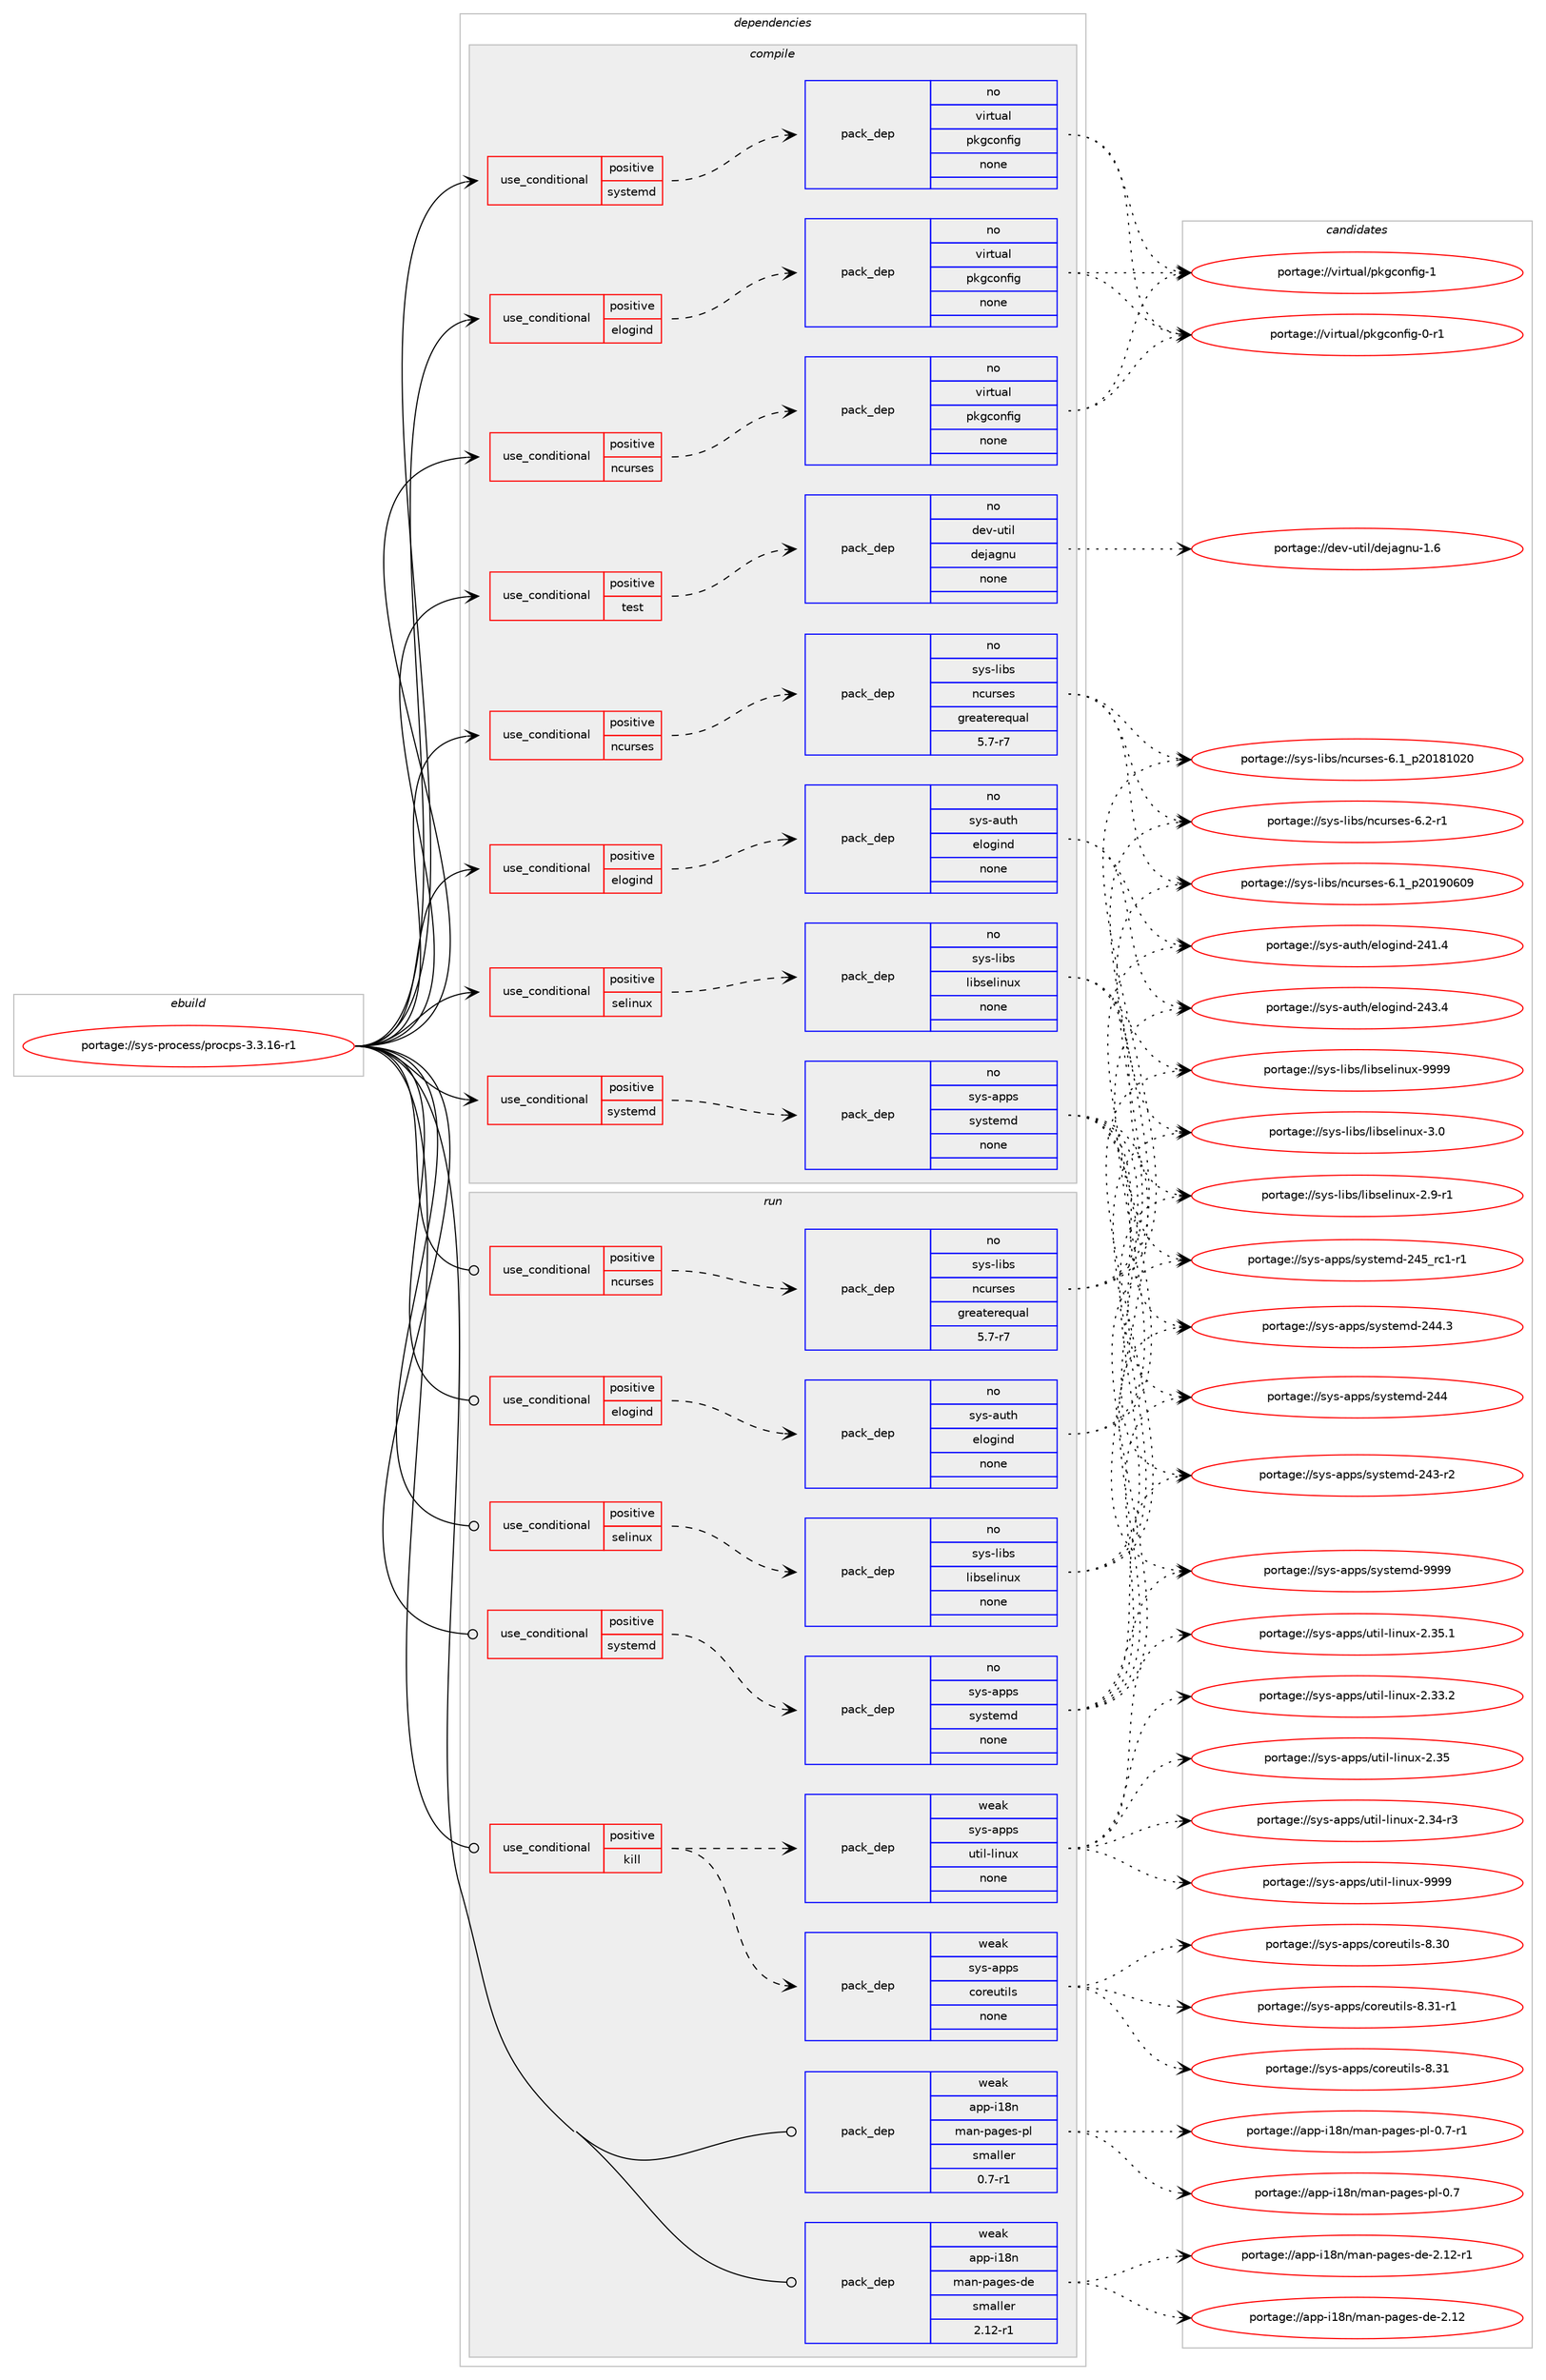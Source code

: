 digraph prolog {

# *************
# Graph options
# *************

newrank=true;
concentrate=true;
compound=true;
graph [rankdir=LR,fontname=Helvetica,fontsize=10,ranksep=1.5];#, ranksep=2.5, nodesep=0.2];
edge  [arrowhead=vee];
node  [fontname=Helvetica,fontsize=10];

# **********
# The ebuild
# **********

subgraph cluster_leftcol {
color=gray;
rank=same;
label=<<i>ebuild</i>>;
id [label="portage://sys-process/procps-3.3.16-r1", color=red, width=4, href="../sys-process/procps-3.3.16-r1.svg"];
}

# ****************
# The dependencies
# ****************

subgraph cluster_midcol {
color=gray;
label=<<i>dependencies</i>>;
subgraph cluster_compile {
fillcolor="#eeeeee";
style=filled;
label=<<i>compile</i>>;
subgraph cond5213 {
dependency29931 [label=<<TABLE BORDER="0" CELLBORDER="1" CELLSPACING="0" CELLPADDING="4"><TR><TD ROWSPAN="3" CELLPADDING="10">use_conditional</TD></TR><TR><TD>positive</TD></TR><TR><TD>elogind</TD></TR></TABLE>>, shape=none, color=red];
subgraph pack23969 {
dependency29932 [label=<<TABLE BORDER="0" CELLBORDER="1" CELLSPACING="0" CELLPADDING="4" WIDTH="220"><TR><TD ROWSPAN="6" CELLPADDING="30">pack_dep</TD></TR><TR><TD WIDTH="110">no</TD></TR><TR><TD>sys-auth</TD></TR><TR><TD>elogind</TD></TR><TR><TD>none</TD></TR><TR><TD></TD></TR></TABLE>>, shape=none, color=blue];
}
dependency29931:e -> dependency29932:w [weight=20,style="dashed",arrowhead="vee"];
}
id:e -> dependency29931:w [weight=20,style="solid",arrowhead="vee"];
subgraph cond5214 {
dependency29933 [label=<<TABLE BORDER="0" CELLBORDER="1" CELLSPACING="0" CELLPADDING="4"><TR><TD ROWSPAN="3" CELLPADDING="10">use_conditional</TD></TR><TR><TD>positive</TD></TR><TR><TD>elogind</TD></TR></TABLE>>, shape=none, color=red];
subgraph pack23970 {
dependency29934 [label=<<TABLE BORDER="0" CELLBORDER="1" CELLSPACING="0" CELLPADDING="4" WIDTH="220"><TR><TD ROWSPAN="6" CELLPADDING="30">pack_dep</TD></TR><TR><TD WIDTH="110">no</TD></TR><TR><TD>virtual</TD></TR><TR><TD>pkgconfig</TD></TR><TR><TD>none</TD></TR><TR><TD></TD></TR></TABLE>>, shape=none, color=blue];
}
dependency29933:e -> dependency29934:w [weight=20,style="dashed",arrowhead="vee"];
}
id:e -> dependency29933:w [weight=20,style="solid",arrowhead="vee"];
subgraph cond5215 {
dependency29935 [label=<<TABLE BORDER="0" CELLBORDER="1" CELLSPACING="0" CELLPADDING="4"><TR><TD ROWSPAN="3" CELLPADDING="10">use_conditional</TD></TR><TR><TD>positive</TD></TR><TR><TD>ncurses</TD></TR></TABLE>>, shape=none, color=red];
subgraph pack23971 {
dependency29936 [label=<<TABLE BORDER="0" CELLBORDER="1" CELLSPACING="0" CELLPADDING="4" WIDTH="220"><TR><TD ROWSPAN="6" CELLPADDING="30">pack_dep</TD></TR><TR><TD WIDTH="110">no</TD></TR><TR><TD>sys-libs</TD></TR><TR><TD>ncurses</TD></TR><TR><TD>greaterequal</TD></TR><TR><TD>5.7-r7</TD></TR></TABLE>>, shape=none, color=blue];
}
dependency29935:e -> dependency29936:w [weight=20,style="dashed",arrowhead="vee"];
}
id:e -> dependency29935:w [weight=20,style="solid",arrowhead="vee"];
subgraph cond5216 {
dependency29937 [label=<<TABLE BORDER="0" CELLBORDER="1" CELLSPACING="0" CELLPADDING="4"><TR><TD ROWSPAN="3" CELLPADDING="10">use_conditional</TD></TR><TR><TD>positive</TD></TR><TR><TD>ncurses</TD></TR></TABLE>>, shape=none, color=red];
subgraph pack23972 {
dependency29938 [label=<<TABLE BORDER="0" CELLBORDER="1" CELLSPACING="0" CELLPADDING="4" WIDTH="220"><TR><TD ROWSPAN="6" CELLPADDING="30">pack_dep</TD></TR><TR><TD WIDTH="110">no</TD></TR><TR><TD>virtual</TD></TR><TR><TD>pkgconfig</TD></TR><TR><TD>none</TD></TR><TR><TD></TD></TR></TABLE>>, shape=none, color=blue];
}
dependency29937:e -> dependency29938:w [weight=20,style="dashed",arrowhead="vee"];
}
id:e -> dependency29937:w [weight=20,style="solid",arrowhead="vee"];
subgraph cond5217 {
dependency29939 [label=<<TABLE BORDER="0" CELLBORDER="1" CELLSPACING="0" CELLPADDING="4"><TR><TD ROWSPAN="3" CELLPADDING="10">use_conditional</TD></TR><TR><TD>positive</TD></TR><TR><TD>selinux</TD></TR></TABLE>>, shape=none, color=red];
subgraph pack23973 {
dependency29940 [label=<<TABLE BORDER="0" CELLBORDER="1" CELLSPACING="0" CELLPADDING="4" WIDTH="220"><TR><TD ROWSPAN="6" CELLPADDING="30">pack_dep</TD></TR><TR><TD WIDTH="110">no</TD></TR><TR><TD>sys-libs</TD></TR><TR><TD>libselinux</TD></TR><TR><TD>none</TD></TR><TR><TD></TD></TR></TABLE>>, shape=none, color=blue];
}
dependency29939:e -> dependency29940:w [weight=20,style="dashed",arrowhead="vee"];
}
id:e -> dependency29939:w [weight=20,style="solid",arrowhead="vee"];
subgraph cond5218 {
dependency29941 [label=<<TABLE BORDER="0" CELLBORDER="1" CELLSPACING="0" CELLPADDING="4"><TR><TD ROWSPAN="3" CELLPADDING="10">use_conditional</TD></TR><TR><TD>positive</TD></TR><TR><TD>systemd</TD></TR></TABLE>>, shape=none, color=red];
subgraph pack23974 {
dependency29942 [label=<<TABLE BORDER="0" CELLBORDER="1" CELLSPACING="0" CELLPADDING="4" WIDTH="220"><TR><TD ROWSPAN="6" CELLPADDING="30">pack_dep</TD></TR><TR><TD WIDTH="110">no</TD></TR><TR><TD>sys-apps</TD></TR><TR><TD>systemd</TD></TR><TR><TD>none</TD></TR><TR><TD></TD></TR></TABLE>>, shape=none, color=blue];
}
dependency29941:e -> dependency29942:w [weight=20,style="dashed",arrowhead="vee"];
}
id:e -> dependency29941:w [weight=20,style="solid",arrowhead="vee"];
subgraph cond5219 {
dependency29943 [label=<<TABLE BORDER="0" CELLBORDER="1" CELLSPACING="0" CELLPADDING="4"><TR><TD ROWSPAN="3" CELLPADDING="10">use_conditional</TD></TR><TR><TD>positive</TD></TR><TR><TD>systemd</TD></TR></TABLE>>, shape=none, color=red];
subgraph pack23975 {
dependency29944 [label=<<TABLE BORDER="0" CELLBORDER="1" CELLSPACING="0" CELLPADDING="4" WIDTH="220"><TR><TD ROWSPAN="6" CELLPADDING="30">pack_dep</TD></TR><TR><TD WIDTH="110">no</TD></TR><TR><TD>virtual</TD></TR><TR><TD>pkgconfig</TD></TR><TR><TD>none</TD></TR><TR><TD></TD></TR></TABLE>>, shape=none, color=blue];
}
dependency29943:e -> dependency29944:w [weight=20,style="dashed",arrowhead="vee"];
}
id:e -> dependency29943:w [weight=20,style="solid",arrowhead="vee"];
subgraph cond5220 {
dependency29945 [label=<<TABLE BORDER="0" CELLBORDER="1" CELLSPACING="0" CELLPADDING="4"><TR><TD ROWSPAN="3" CELLPADDING="10">use_conditional</TD></TR><TR><TD>positive</TD></TR><TR><TD>test</TD></TR></TABLE>>, shape=none, color=red];
subgraph pack23976 {
dependency29946 [label=<<TABLE BORDER="0" CELLBORDER="1" CELLSPACING="0" CELLPADDING="4" WIDTH="220"><TR><TD ROWSPAN="6" CELLPADDING="30">pack_dep</TD></TR><TR><TD WIDTH="110">no</TD></TR><TR><TD>dev-util</TD></TR><TR><TD>dejagnu</TD></TR><TR><TD>none</TD></TR><TR><TD></TD></TR></TABLE>>, shape=none, color=blue];
}
dependency29945:e -> dependency29946:w [weight=20,style="dashed",arrowhead="vee"];
}
id:e -> dependency29945:w [weight=20,style="solid",arrowhead="vee"];
}
subgraph cluster_compileandrun {
fillcolor="#eeeeee";
style=filled;
label=<<i>compile and run</i>>;
}
subgraph cluster_run {
fillcolor="#eeeeee";
style=filled;
label=<<i>run</i>>;
subgraph cond5221 {
dependency29947 [label=<<TABLE BORDER="0" CELLBORDER="1" CELLSPACING="0" CELLPADDING="4"><TR><TD ROWSPAN="3" CELLPADDING="10">use_conditional</TD></TR><TR><TD>positive</TD></TR><TR><TD>elogind</TD></TR></TABLE>>, shape=none, color=red];
subgraph pack23977 {
dependency29948 [label=<<TABLE BORDER="0" CELLBORDER="1" CELLSPACING="0" CELLPADDING="4" WIDTH="220"><TR><TD ROWSPAN="6" CELLPADDING="30">pack_dep</TD></TR><TR><TD WIDTH="110">no</TD></TR><TR><TD>sys-auth</TD></TR><TR><TD>elogind</TD></TR><TR><TD>none</TD></TR><TR><TD></TD></TR></TABLE>>, shape=none, color=blue];
}
dependency29947:e -> dependency29948:w [weight=20,style="dashed",arrowhead="vee"];
}
id:e -> dependency29947:w [weight=20,style="solid",arrowhead="odot"];
subgraph cond5222 {
dependency29949 [label=<<TABLE BORDER="0" CELLBORDER="1" CELLSPACING="0" CELLPADDING="4"><TR><TD ROWSPAN="3" CELLPADDING="10">use_conditional</TD></TR><TR><TD>positive</TD></TR><TR><TD>kill</TD></TR></TABLE>>, shape=none, color=red];
subgraph pack23978 {
dependency29950 [label=<<TABLE BORDER="0" CELLBORDER="1" CELLSPACING="0" CELLPADDING="4" WIDTH="220"><TR><TD ROWSPAN="6" CELLPADDING="30">pack_dep</TD></TR><TR><TD WIDTH="110">weak</TD></TR><TR><TD>sys-apps</TD></TR><TR><TD>coreutils</TD></TR><TR><TD>none</TD></TR><TR><TD></TD></TR></TABLE>>, shape=none, color=blue];
}
dependency29949:e -> dependency29950:w [weight=20,style="dashed",arrowhead="vee"];
subgraph pack23979 {
dependency29951 [label=<<TABLE BORDER="0" CELLBORDER="1" CELLSPACING="0" CELLPADDING="4" WIDTH="220"><TR><TD ROWSPAN="6" CELLPADDING="30">pack_dep</TD></TR><TR><TD WIDTH="110">weak</TD></TR><TR><TD>sys-apps</TD></TR><TR><TD>util-linux</TD></TR><TR><TD>none</TD></TR><TR><TD></TD></TR></TABLE>>, shape=none, color=blue];
}
dependency29949:e -> dependency29951:w [weight=20,style="dashed",arrowhead="vee"];
}
id:e -> dependency29949:w [weight=20,style="solid",arrowhead="odot"];
subgraph cond5223 {
dependency29952 [label=<<TABLE BORDER="0" CELLBORDER="1" CELLSPACING="0" CELLPADDING="4"><TR><TD ROWSPAN="3" CELLPADDING="10">use_conditional</TD></TR><TR><TD>positive</TD></TR><TR><TD>ncurses</TD></TR></TABLE>>, shape=none, color=red];
subgraph pack23980 {
dependency29953 [label=<<TABLE BORDER="0" CELLBORDER="1" CELLSPACING="0" CELLPADDING="4" WIDTH="220"><TR><TD ROWSPAN="6" CELLPADDING="30">pack_dep</TD></TR><TR><TD WIDTH="110">no</TD></TR><TR><TD>sys-libs</TD></TR><TR><TD>ncurses</TD></TR><TR><TD>greaterequal</TD></TR><TR><TD>5.7-r7</TD></TR></TABLE>>, shape=none, color=blue];
}
dependency29952:e -> dependency29953:w [weight=20,style="dashed",arrowhead="vee"];
}
id:e -> dependency29952:w [weight=20,style="solid",arrowhead="odot"];
subgraph cond5224 {
dependency29954 [label=<<TABLE BORDER="0" CELLBORDER="1" CELLSPACING="0" CELLPADDING="4"><TR><TD ROWSPAN="3" CELLPADDING="10">use_conditional</TD></TR><TR><TD>positive</TD></TR><TR><TD>selinux</TD></TR></TABLE>>, shape=none, color=red];
subgraph pack23981 {
dependency29955 [label=<<TABLE BORDER="0" CELLBORDER="1" CELLSPACING="0" CELLPADDING="4" WIDTH="220"><TR><TD ROWSPAN="6" CELLPADDING="30">pack_dep</TD></TR><TR><TD WIDTH="110">no</TD></TR><TR><TD>sys-libs</TD></TR><TR><TD>libselinux</TD></TR><TR><TD>none</TD></TR><TR><TD></TD></TR></TABLE>>, shape=none, color=blue];
}
dependency29954:e -> dependency29955:w [weight=20,style="dashed",arrowhead="vee"];
}
id:e -> dependency29954:w [weight=20,style="solid",arrowhead="odot"];
subgraph cond5225 {
dependency29956 [label=<<TABLE BORDER="0" CELLBORDER="1" CELLSPACING="0" CELLPADDING="4"><TR><TD ROWSPAN="3" CELLPADDING="10">use_conditional</TD></TR><TR><TD>positive</TD></TR><TR><TD>systemd</TD></TR></TABLE>>, shape=none, color=red];
subgraph pack23982 {
dependency29957 [label=<<TABLE BORDER="0" CELLBORDER="1" CELLSPACING="0" CELLPADDING="4" WIDTH="220"><TR><TD ROWSPAN="6" CELLPADDING="30">pack_dep</TD></TR><TR><TD WIDTH="110">no</TD></TR><TR><TD>sys-apps</TD></TR><TR><TD>systemd</TD></TR><TR><TD>none</TD></TR><TR><TD></TD></TR></TABLE>>, shape=none, color=blue];
}
dependency29956:e -> dependency29957:w [weight=20,style="dashed",arrowhead="vee"];
}
id:e -> dependency29956:w [weight=20,style="solid",arrowhead="odot"];
subgraph pack23983 {
dependency29958 [label=<<TABLE BORDER="0" CELLBORDER="1" CELLSPACING="0" CELLPADDING="4" WIDTH="220"><TR><TD ROWSPAN="6" CELLPADDING="30">pack_dep</TD></TR><TR><TD WIDTH="110">weak</TD></TR><TR><TD>app-i18n</TD></TR><TR><TD>man-pages-de</TD></TR><TR><TD>smaller</TD></TR><TR><TD>2.12-r1</TD></TR></TABLE>>, shape=none, color=blue];
}
id:e -> dependency29958:w [weight=20,style="solid",arrowhead="odot"];
subgraph pack23984 {
dependency29959 [label=<<TABLE BORDER="0" CELLBORDER="1" CELLSPACING="0" CELLPADDING="4" WIDTH="220"><TR><TD ROWSPAN="6" CELLPADDING="30">pack_dep</TD></TR><TR><TD WIDTH="110">weak</TD></TR><TR><TD>app-i18n</TD></TR><TR><TD>man-pages-pl</TD></TR><TR><TD>smaller</TD></TR><TR><TD>0.7-r1</TD></TR></TABLE>>, shape=none, color=blue];
}
id:e -> dependency29959:w [weight=20,style="solid",arrowhead="odot"];
}
}

# **************
# The candidates
# **************

subgraph cluster_choices {
rank=same;
color=gray;
label=<<i>candidates</i>>;

subgraph choice23969 {
color=black;
nodesep=1;
choice115121115459711711610447101108111103105110100455052514652 [label="portage://sys-auth/elogind-243.4", color=red, width=4,href="../sys-auth/elogind-243.4.svg"];
choice115121115459711711610447101108111103105110100455052494652 [label="portage://sys-auth/elogind-241.4", color=red, width=4,href="../sys-auth/elogind-241.4.svg"];
dependency29932:e -> choice115121115459711711610447101108111103105110100455052514652:w [style=dotted,weight="100"];
dependency29932:e -> choice115121115459711711610447101108111103105110100455052494652:w [style=dotted,weight="100"];
}
subgraph choice23970 {
color=black;
nodesep=1;
choice1181051141161179710847112107103991111101021051034549 [label="portage://virtual/pkgconfig-1", color=red, width=4,href="../virtual/pkgconfig-1.svg"];
choice11810511411611797108471121071039911111010210510345484511449 [label="portage://virtual/pkgconfig-0-r1", color=red, width=4,href="../virtual/pkgconfig-0-r1.svg"];
dependency29934:e -> choice1181051141161179710847112107103991111101021051034549:w [style=dotted,weight="100"];
dependency29934:e -> choice11810511411611797108471121071039911111010210510345484511449:w [style=dotted,weight="100"];
}
subgraph choice23971 {
color=black;
nodesep=1;
choice11512111545108105981154711099117114115101115455446504511449 [label="portage://sys-libs/ncurses-6.2-r1", color=red, width=4,href="../sys-libs/ncurses-6.2-r1.svg"];
choice1151211154510810598115471109911711411510111545544649951125048495748544857 [label="portage://sys-libs/ncurses-6.1_p20190609", color=red, width=4,href="../sys-libs/ncurses-6.1_p20190609.svg"];
choice1151211154510810598115471109911711411510111545544649951125048495649485048 [label="portage://sys-libs/ncurses-6.1_p20181020", color=red, width=4,href="../sys-libs/ncurses-6.1_p20181020.svg"];
dependency29936:e -> choice11512111545108105981154711099117114115101115455446504511449:w [style=dotted,weight="100"];
dependency29936:e -> choice1151211154510810598115471109911711411510111545544649951125048495748544857:w [style=dotted,weight="100"];
dependency29936:e -> choice1151211154510810598115471109911711411510111545544649951125048495649485048:w [style=dotted,weight="100"];
}
subgraph choice23972 {
color=black;
nodesep=1;
choice1181051141161179710847112107103991111101021051034549 [label="portage://virtual/pkgconfig-1", color=red, width=4,href="../virtual/pkgconfig-1.svg"];
choice11810511411611797108471121071039911111010210510345484511449 [label="portage://virtual/pkgconfig-0-r1", color=red, width=4,href="../virtual/pkgconfig-0-r1.svg"];
dependency29938:e -> choice1181051141161179710847112107103991111101021051034549:w [style=dotted,weight="100"];
dependency29938:e -> choice11810511411611797108471121071039911111010210510345484511449:w [style=dotted,weight="100"];
}
subgraph choice23973 {
color=black;
nodesep=1;
choice115121115451081059811547108105981151011081051101171204557575757 [label="portage://sys-libs/libselinux-9999", color=red, width=4,href="../sys-libs/libselinux-9999.svg"];
choice1151211154510810598115471081059811510110810511011712045514648 [label="portage://sys-libs/libselinux-3.0", color=red, width=4,href="../sys-libs/libselinux-3.0.svg"];
choice11512111545108105981154710810598115101108105110117120455046574511449 [label="portage://sys-libs/libselinux-2.9-r1", color=red, width=4,href="../sys-libs/libselinux-2.9-r1.svg"];
dependency29940:e -> choice115121115451081059811547108105981151011081051101171204557575757:w [style=dotted,weight="100"];
dependency29940:e -> choice1151211154510810598115471081059811510110810511011712045514648:w [style=dotted,weight="100"];
dependency29940:e -> choice11512111545108105981154710810598115101108105110117120455046574511449:w [style=dotted,weight="100"];
}
subgraph choice23974 {
color=black;
nodesep=1;
choice1151211154597112112115471151211151161011091004557575757 [label="portage://sys-apps/systemd-9999", color=red, width=4,href="../sys-apps/systemd-9999.svg"];
choice115121115459711211211547115121115116101109100455052539511499494511449 [label="portage://sys-apps/systemd-245_rc1-r1", color=red, width=4,href="../sys-apps/systemd-245_rc1-r1.svg"];
choice115121115459711211211547115121115116101109100455052524651 [label="portage://sys-apps/systemd-244.3", color=red, width=4,href="../sys-apps/systemd-244.3.svg"];
choice11512111545971121121154711512111511610110910045505252 [label="portage://sys-apps/systemd-244", color=red, width=4,href="../sys-apps/systemd-244.svg"];
choice115121115459711211211547115121115116101109100455052514511450 [label="portage://sys-apps/systemd-243-r2", color=red, width=4,href="../sys-apps/systemd-243-r2.svg"];
dependency29942:e -> choice1151211154597112112115471151211151161011091004557575757:w [style=dotted,weight="100"];
dependency29942:e -> choice115121115459711211211547115121115116101109100455052539511499494511449:w [style=dotted,weight="100"];
dependency29942:e -> choice115121115459711211211547115121115116101109100455052524651:w [style=dotted,weight="100"];
dependency29942:e -> choice11512111545971121121154711512111511610110910045505252:w [style=dotted,weight="100"];
dependency29942:e -> choice115121115459711211211547115121115116101109100455052514511450:w [style=dotted,weight="100"];
}
subgraph choice23975 {
color=black;
nodesep=1;
choice1181051141161179710847112107103991111101021051034549 [label="portage://virtual/pkgconfig-1", color=red, width=4,href="../virtual/pkgconfig-1.svg"];
choice11810511411611797108471121071039911111010210510345484511449 [label="portage://virtual/pkgconfig-0-r1", color=red, width=4,href="../virtual/pkgconfig-0-r1.svg"];
dependency29944:e -> choice1181051141161179710847112107103991111101021051034549:w [style=dotted,weight="100"];
dependency29944:e -> choice11810511411611797108471121071039911111010210510345484511449:w [style=dotted,weight="100"];
}
subgraph choice23976 {
color=black;
nodesep=1;
choice10010111845117116105108471001011069710311011745494654 [label="portage://dev-util/dejagnu-1.6", color=red, width=4,href="../dev-util/dejagnu-1.6.svg"];
dependency29946:e -> choice10010111845117116105108471001011069710311011745494654:w [style=dotted,weight="100"];
}
subgraph choice23977 {
color=black;
nodesep=1;
choice115121115459711711610447101108111103105110100455052514652 [label="portage://sys-auth/elogind-243.4", color=red, width=4,href="../sys-auth/elogind-243.4.svg"];
choice115121115459711711610447101108111103105110100455052494652 [label="portage://sys-auth/elogind-241.4", color=red, width=4,href="../sys-auth/elogind-241.4.svg"];
dependency29948:e -> choice115121115459711711610447101108111103105110100455052514652:w [style=dotted,weight="100"];
dependency29948:e -> choice115121115459711711610447101108111103105110100455052494652:w [style=dotted,weight="100"];
}
subgraph choice23978 {
color=black;
nodesep=1;
choice1151211154597112112115479911111410111711610510811545564651494511449 [label="portage://sys-apps/coreutils-8.31-r1", color=red, width=4,href="../sys-apps/coreutils-8.31-r1.svg"];
choice115121115459711211211547991111141011171161051081154556465149 [label="portage://sys-apps/coreutils-8.31", color=red, width=4,href="../sys-apps/coreutils-8.31.svg"];
choice115121115459711211211547991111141011171161051081154556465148 [label="portage://sys-apps/coreutils-8.30", color=red, width=4,href="../sys-apps/coreutils-8.30.svg"];
dependency29950:e -> choice1151211154597112112115479911111410111711610510811545564651494511449:w [style=dotted,weight="100"];
dependency29950:e -> choice115121115459711211211547991111141011171161051081154556465149:w [style=dotted,weight="100"];
dependency29950:e -> choice115121115459711211211547991111141011171161051081154556465148:w [style=dotted,weight="100"];
}
subgraph choice23979 {
color=black;
nodesep=1;
choice115121115459711211211547117116105108451081051101171204557575757 [label="portage://sys-apps/util-linux-9999", color=red, width=4,href="../sys-apps/util-linux-9999.svg"];
choice1151211154597112112115471171161051084510810511011712045504651534649 [label="portage://sys-apps/util-linux-2.35.1", color=red, width=4,href="../sys-apps/util-linux-2.35.1.svg"];
choice115121115459711211211547117116105108451081051101171204550465153 [label="portage://sys-apps/util-linux-2.35", color=red, width=4,href="../sys-apps/util-linux-2.35.svg"];
choice1151211154597112112115471171161051084510810511011712045504651524511451 [label="portage://sys-apps/util-linux-2.34-r3", color=red, width=4,href="../sys-apps/util-linux-2.34-r3.svg"];
choice1151211154597112112115471171161051084510810511011712045504651514650 [label="portage://sys-apps/util-linux-2.33.2", color=red, width=4,href="../sys-apps/util-linux-2.33.2.svg"];
dependency29951:e -> choice115121115459711211211547117116105108451081051101171204557575757:w [style=dotted,weight="100"];
dependency29951:e -> choice1151211154597112112115471171161051084510810511011712045504651534649:w [style=dotted,weight="100"];
dependency29951:e -> choice115121115459711211211547117116105108451081051101171204550465153:w [style=dotted,weight="100"];
dependency29951:e -> choice1151211154597112112115471171161051084510810511011712045504651524511451:w [style=dotted,weight="100"];
dependency29951:e -> choice1151211154597112112115471171161051084510810511011712045504651514650:w [style=dotted,weight="100"];
}
subgraph choice23980 {
color=black;
nodesep=1;
choice11512111545108105981154711099117114115101115455446504511449 [label="portage://sys-libs/ncurses-6.2-r1", color=red, width=4,href="../sys-libs/ncurses-6.2-r1.svg"];
choice1151211154510810598115471109911711411510111545544649951125048495748544857 [label="portage://sys-libs/ncurses-6.1_p20190609", color=red, width=4,href="../sys-libs/ncurses-6.1_p20190609.svg"];
choice1151211154510810598115471109911711411510111545544649951125048495649485048 [label="portage://sys-libs/ncurses-6.1_p20181020", color=red, width=4,href="../sys-libs/ncurses-6.1_p20181020.svg"];
dependency29953:e -> choice11512111545108105981154711099117114115101115455446504511449:w [style=dotted,weight="100"];
dependency29953:e -> choice1151211154510810598115471109911711411510111545544649951125048495748544857:w [style=dotted,weight="100"];
dependency29953:e -> choice1151211154510810598115471109911711411510111545544649951125048495649485048:w [style=dotted,weight="100"];
}
subgraph choice23981 {
color=black;
nodesep=1;
choice115121115451081059811547108105981151011081051101171204557575757 [label="portage://sys-libs/libselinux-9999", color=red, width=4,href="../sys-libs/libselinux-9999.svg"];
choice1151211154510810598115471081059811510110810511011712045514648 [label="portage://sys-libs/libselinux-3.0", color=red, width=4,href="../sys-libs/libselinux-3.0.svg"];
choice11512111545108105981154710810598115101108105110117120455046574511449 [label="portage://sys-libs/libselinux-2.9-r1", color=red, width=4,href="../sys-libs/libselinux-2.9-r1.svg"];
dependency29955:e -> choice115121115451081059811547108105981151011081051101171204557575757:w [style=dotted,weight="100"];
dependency29955:e -> choice1151211154510810598115471081059811510110810511011712045514648:w [style=dotted,weight="100"];
dependency29955:e -> choice11512111545108105981154710810598115101108105110117120455046574511449:w [style=dotted,weight="100"];
}
subgraph choice23982 {
color=black;
nodesep=1;
choice1151211154597112112115471151211151161011091004557575757 [label="portage://sys-apps/systemd-9999", color=red, width=4,href="../sys-apps/systemd-9999.svg"];
choice115121115459711211211547115121115116101109100455052539511499494511449 [label="portage://sys-apps/systemd-245_rc1-r1", color=red, width=4,href="../sys-apps/systemd-245_rc1-r1.svg"];
choice115121115459711211211547115121115116101109100455052524651 [label="portage://sys-apps/systemd-244.3", color=red, width=4,href="../sys-apps/systemd-244.3.svg"];
choice11512111545971121121154711512111511610110910045505252 [label="portage://sys-apps/systemd-244", color=red, width=4,href="../sys-apps/systemd-244.svg"];
choice115121115459711211211547115121115116101109100455052514511450 [label="portage://sys-apps/systemd-243-r2", color=red, width=4,href="../sys-apps/systemd-243-r2.svg"];
dependency29957:e -> choice1151211154597112112115471151211151161011091004557575757:w [style=dotted,weight="100"];
dependency29957:e -> choice115121115459711211211547115121115116101109100455052539511499494511449:w [style=dotted,weight="100"];
dependency29957:e -> choice115121115459711211211547115121115116101109100455052524651:w [style=dotted,weight="100"];
dependency29957:e -> choice11512111545971121121154711512111511610110910045505252:w [style=dotted,weight="100"];
dependency29957:e -> choice115121115459711211211547115121115116101109100455052514511450:w [style=dotted,weight="100"];
}
subgraph choice23983 {
color=black;
nodesep=1;
choice97112112451054956110471099711045112971031011154510010145504649504511449 [label="portage://app-i18n/man-pages-de-2.12-r1", color=red, width=4,href="../app-i18n/man-pages-de-2.12-r1.svg"];
choice9711211245105495611047109971104511297103101115451001014550464950 [label="portage://app-i18n/man-pages-de-2.12", color=red, width=4,href="../app-i18n/man-pages-de-2.12.svg"];
dependency29958:e -> choice97112112451054956110471099711045112971031011154510010145504649504511449:w [style=dotted,weight="100"];
dependency29958:e -> choice9711211245105495611047109971104511297103101115451001014550464950:w [style=dotted,weight="100"];
}
subgraph choice23984 {
color=black;
nodesep=1;
choice971121124510549561104710997110451129710310111545112108454846554511449 [label="portage://app-i18n/man-pages-pl-0.7-r1", color=red, width=4,href="../app-i18n/man-pages-pl-0.7-r1.svg"];
choice97112112451054956110471099711045112971031011154511210845484655 [label="portage://app-i18n/man-pages-pl-0.7", color=red, width=4,href="../app-i18n/man-pages-pl-0.7.svg"];
dependency29959:e -> choice971121124510549561104710997110451129710310111545112108454846554511449:w [style=dotted,weight="100"];
dependency29959:e -> choice97112112451054956110471099711045112971031011154511210845484655:w [style=dotted,weight="100"];
}
}

}
